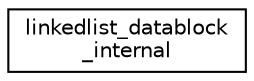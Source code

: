 digraph "Graphical Class Hierarchy"
{
  edge [fontname="Helvetica",fontsize="10",labelfontname="Helvetica",labelfontsize="10"];
  node [fontname="Helvetica",fontsize="10",shape=record];
  rankdir="LR";
  Node1 [label="linkedlist_datablock\l_internal",height=0.2,width=0.4,color="black", fillcolor="white", style="filled",URL="$zip_8c.html#structlinkedlist__datablock__internal"];
}

